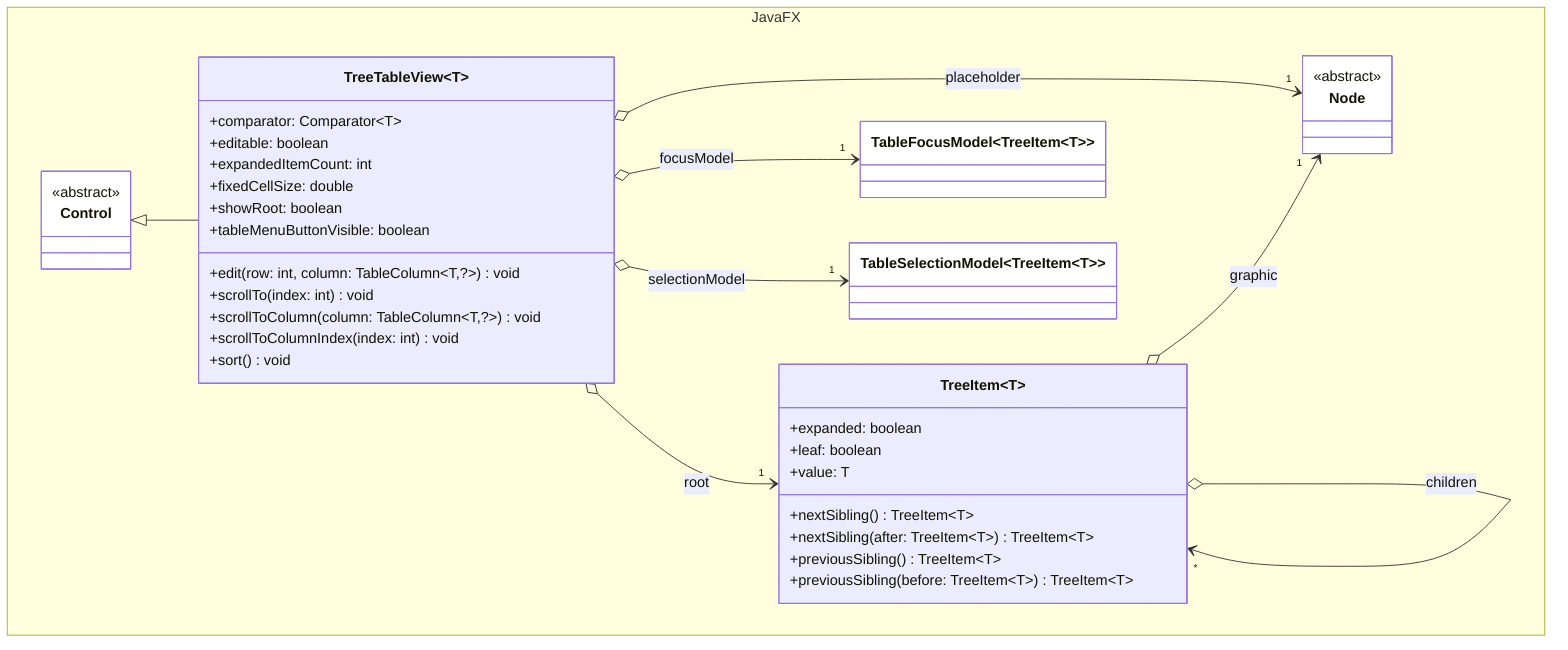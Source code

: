 classDiagram

    namespace JavaFX {

        class Node {
            <<abstract>>
        }

        class Control {
            <<abstract>>
        }

        class TreeTableView["TreeTableView&lt;T&gt;"] {
            +comparator: Comparator~T~
            +editable: boolean
            +expandedItemCount: int
            +fixedCellSize: double
            +showRoot: boolean
            +tableMenuButtonVisible: boolean
            +edit(row: int, column: TableColumn~T,?~) void
            +scrollTo(index: int) void
            +scrollToColumn(column: TableColumn~T,?~) void
            +scrollToColumnIndex(index: int) void
            +sort() void
        }

        class TreeItem["TreeItem&lt;T&gt;"] {
            +expanded: boolean
            +leaf: boolean
            +value: T
            +nextSibling() TreeItem~T~
            +nextSibling(after: TreeItem~T~) TreeItem~T~
            +previousSibling() TreeItem~T~
            +previousSibling(before: TreeItem~T~) TreeItem~T~
        }

        class TableFocusModel["TableFocusModel&lt;TreeItem&lt;T&gt;&gt;"] {

        }

        class TableSelectionModel["TableSelectionModel&lt;TreeItem&lt;T&gt;&gt;"] {

        }

    }

    Control <|-- TreeTableView

    TreeTableView o-->"1" TreeItem: root
    TreeTableView o-->"1" TableFocusModel: focusModel
    TreeTableView o-->"1" TableSelectionModel: selectionModel
    TreeTableView o-->"1" Node: placeholder

    TreeItem o-->"1" Node: graphic
    TreeItem o-->"*" TreeItem: children

    style Node fill:white
    style Control fill:white
    style TableFocusModel fill:white
    style TableSelectionModel fill:white